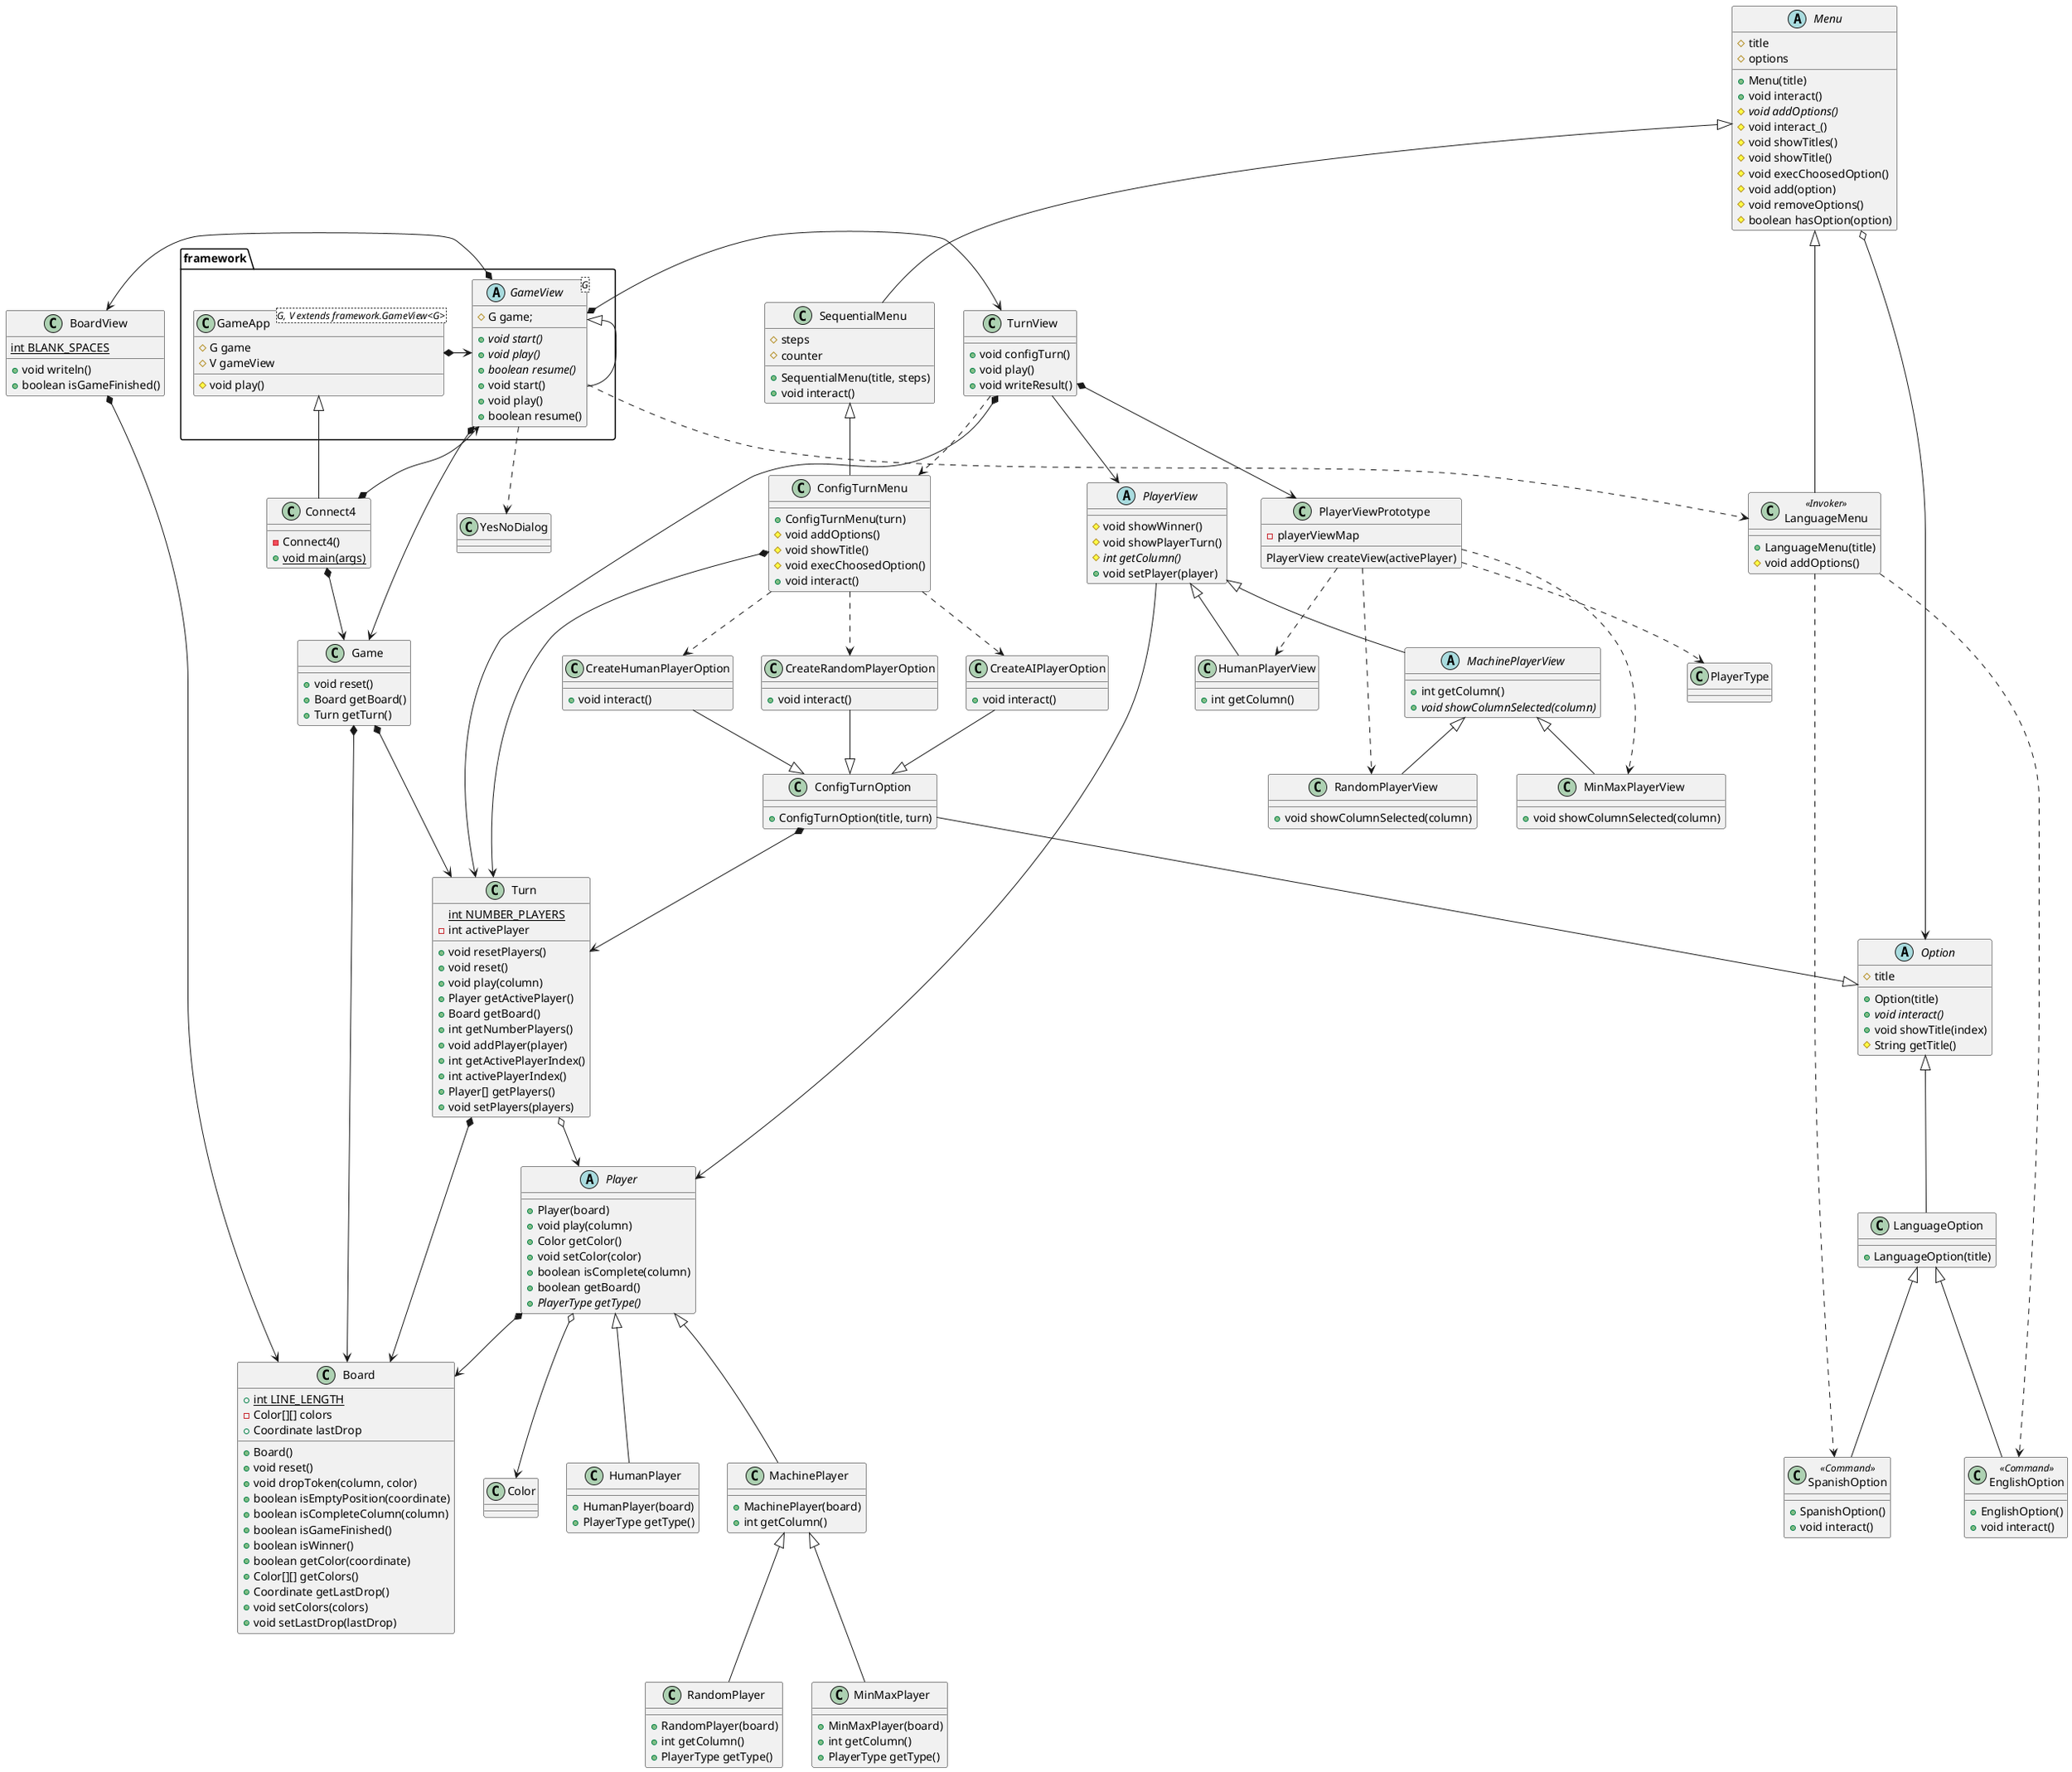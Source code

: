 @startuml connect4

class framework.GameApp<G, V extends framework.GameView<G>> {
    # G game
    # V gameView
    # void play()
}
framework.GameApp <|-- Connect4
framework.GameApp *-> framework.GameView


abstract class framework.GameView<G> {
    # G game;
    + {abstract} void start()
    + {abstract} void play()
    + {abstract} boolean resume()
}
framework.GameView <|-- GameView

    Connect4 : - Connect4()
    Connect4 : + {static} void main(args)
    Connect4 *--> GameView
    Connect4 *--> Game

    GameView *-> BoardView
    GameView *-> TurnView
    GameView *-> Game
    GameView : + void start()
    GameView : + void play()
    GameView : + boolean resume()
    GameView ..> YesNoDialog
    GameView ..> LanguageMenu

    TurnView *--> Turn
    TurnView --> PlayerView
    TurnView *--> PlayerViewPrototype
    TurnView : + void configTurn()
    TurnView : + void play()
    TurnView : + void writeResult()
    TurnView ..> ConfigTurnMenu

    abstract class PlayerView
    PlayerView --> Player
    PlayerView : # void showWinner()
    PlayerView : # void showPlayerTurn()
    PlayerView : # {abstract} int getColumn()
    PlayerView : + void setPlayer(player)
    PlayerView <|-- HumanPlayerView
    PlayerView <|-- MachinePlayerView

    HumanPlayerView : + int getColumn()

    abstract class MachinePlayerView
    MachinePlayerView : + int getColumn()
    MachinePlayerView : + {abstract} void showColumnSelected(column)
    MachinePlayerView <|-- RandomPlayerView
    MachinePlayerView <|-- MinMaxPlayerView

    MinMaxPlayerView : + void showColumnSelected(column)

    RandomPlayerView : + void showColumnSelected(column)

    PlayerViewPrototype : - playerViewMap
    PlayerViewPrototype : PlayerView createView(activePlayer)
    PlayerViewPrototype ..> HumanPlayerView
    PlayerViewPrototype ..> RandomPlayerView
    PlayerViewPrototype ..> MinMaxPlayerView
    PlayerViewPrototype ..> PlayerType

    BoardView : {static} int BLANK_SPACES
    BoardView *--> Board
    BoardView : + void writeln()
    BoardView : + boolean isGameFinished()

    Game *-> Board
    Game *-> Turn
    Game : + void reset()
    Game : + Board getBoard()
    Game : + Turn getTurn()

    Turn o--> Player
    Turn *--> Board
    Turn : {static} int NUMBER_PLAYERS
    Turn : - int activePlayer
    Turn : + void resetPlayers()
    Turn : + void reset()
    Turn : + void play(column)
    Turn : + Player getActivePlayer()
    Turn : + Board getBoard()
    Turn : + int getNumberPlayers()
    Turn : + void addPlayer(player)
    Turn : + int getActivePlayerIndex()
    Turn : + int activePlayerIndex()
    Turn : + Player[] getPlayers()
    Turn : + void setPlayers(players)

    abstract Player
    Player o--> Color
    Player *--> Board
    Player : + Player(board)
    Player : + void play(column)
    Player : + Color getColor()
    Player : + void setColor(color)
    Player : + boolean isComplete(column)
    Player : + boolean getBoard()
    Player : + {abstract} PlayerType getType()
    Player <|-- HumanPlayer
    Player <|-- MachinePlayer

    HumanPlayer : + HumanPlayer(board)
    HumanPlayer : + PlayerType getType()

    MachinePlayer : + MachinePlayer(board)
    MachinePlayer : + int getColumn()
    MachinePlayer <|-- RandomPlayer
    MachinePlayer <|-- MinMaxPlayer

    RandomPlayer : + RandomPlayer(board)
    RandomPlayer : + int getColumn()
    RandomPlayer : + PlayerType getType()

    MinMaxPlayer : + MinMaxPlayer(board)
    MinMaxPlayer : + int getColumn()
    MinMaxPlayer : + PlayerType getType()

    Board : + {static} int LINE_LENGTH
    Board : - Color[][] colors
    Board : + Coordinate lastDrop
    Board : + Board()
    Board : + void reset()
    Board : + void dropToken(column, color)
    Board : + boolean isEmptyPosition(coordinate)
    Board : + boolean isCompleteColumn(column)
    Board : + boolean isGameFinished()
    Board : + boolean isWinner()
    Board : + boolean getColor(coordinate)
    Board : + Color[][] getColors()
    Board : + Coordinate getLastDrop()
    Board : + void setColors(colors)
    Board : + void setLastDrop(lastDrop)

    abstract class Menu
    Menu : # title
    Menu : # options
    Menu o--> Option
    Menu : + Menu(title)
    Menu : + void interact()
    Menu : # {abstract} void addOptions()
    Menu : # void interact_()
    Menu : # void showTitles()
    Menu : # void showTitle()
    Menu : # void execChoosedOption()
    Menu : # void add(option)
    Menu : # void removeOptions()
    Menu : # boolean hasOption(option)
    Menu <|-- SequentialMenu
    Menu <|-- LanguageMenu

    class LanguageMenu << Invoker >>
    LanguageMenu : + LanguageMenu(title)
    LanguageMenu : # void addOptions()
    LanguageMenu ..> SpanishOption
    LanguageMenu ..> EnglishOption

    SequentialMenu : # steps
    SequentialMenu : # counter
    SequentialMenu : + SequentialMenu(title, steps)
    SequentialMenu : + void interact()
    SequentialMenu <|-- ConfigTurnMenu

    ConfigTurnMenu *--> Turn
    ConfigTurnMenu : + ConfigTurnMenu(turn)
    ConfigTurnMenu : # void addOptions()
    ConfigTurnMenu : # void showTitle()
    ConfigTurnMenu : # void execChoosedOption()
    ConfigTurnMenu : + void interact()
    ConfigTurnMenu ..> CreateHumanPlayerOption
    ConfigTurnMenu ..> CreateRandomPlayerOption
    ConfigTurnMenu ..> CreateAIPlayerOption

    abstract class Option
    Option : # title
    Option : + Option(title)
    Option : + {abstract} void interact()
    Option : + void showTitle(index)
    Option : # String getTitle()
    Option <|-- LanguageOption

    LanguageOption : + LanguageOption(title)
    LanguageOption <|-- SpanishOption
    LanguageOption <|-- EnglishOption

    class SpanishOption << Command >>
    SpanishOption : + SpanishOption()
    SpanishOption : + void interact()

    class EnglishOption << Command >>
    EnglishOption : + EnglishOption()
    EnglishOption : + void interact()

    CreateHumanPlayerOption --|> ConfigTurnOption
    CreateHumanPlayerOption : + void interact()

    CreateRandomPlayerOption --|> ConfigTurnOption
    CreateRandomPlayerOption : + void interact()

    CreateAIPlayerOption --|> ConfigTurnOption
    CreateAIPlayerOption : + void interact()

    ConfigTurnOption --|> Option
    ConfigTurnOption *--> Turn
    ConfigTurnOption : + ConfigTurnOption(title, turn)

@enduml